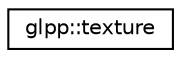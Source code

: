 digraph "Graphical Class Hierarchy"
{
  edge [fontname="Helvetica",fontsize="10",labelfontname="Helvetica",labelfontsize="10"];
  node [fontname="Helvetica",fontsize="10",shape=record];
  rankdir="LR";
  Node0 [label="glpp::texture",height=0.2,width=0.4,color="black", fillcolor="white", style="filled",URL="$classglpp_1_1texture.html",tooltip="Encapsulation of textures which are used by OpenGL. "];
}
